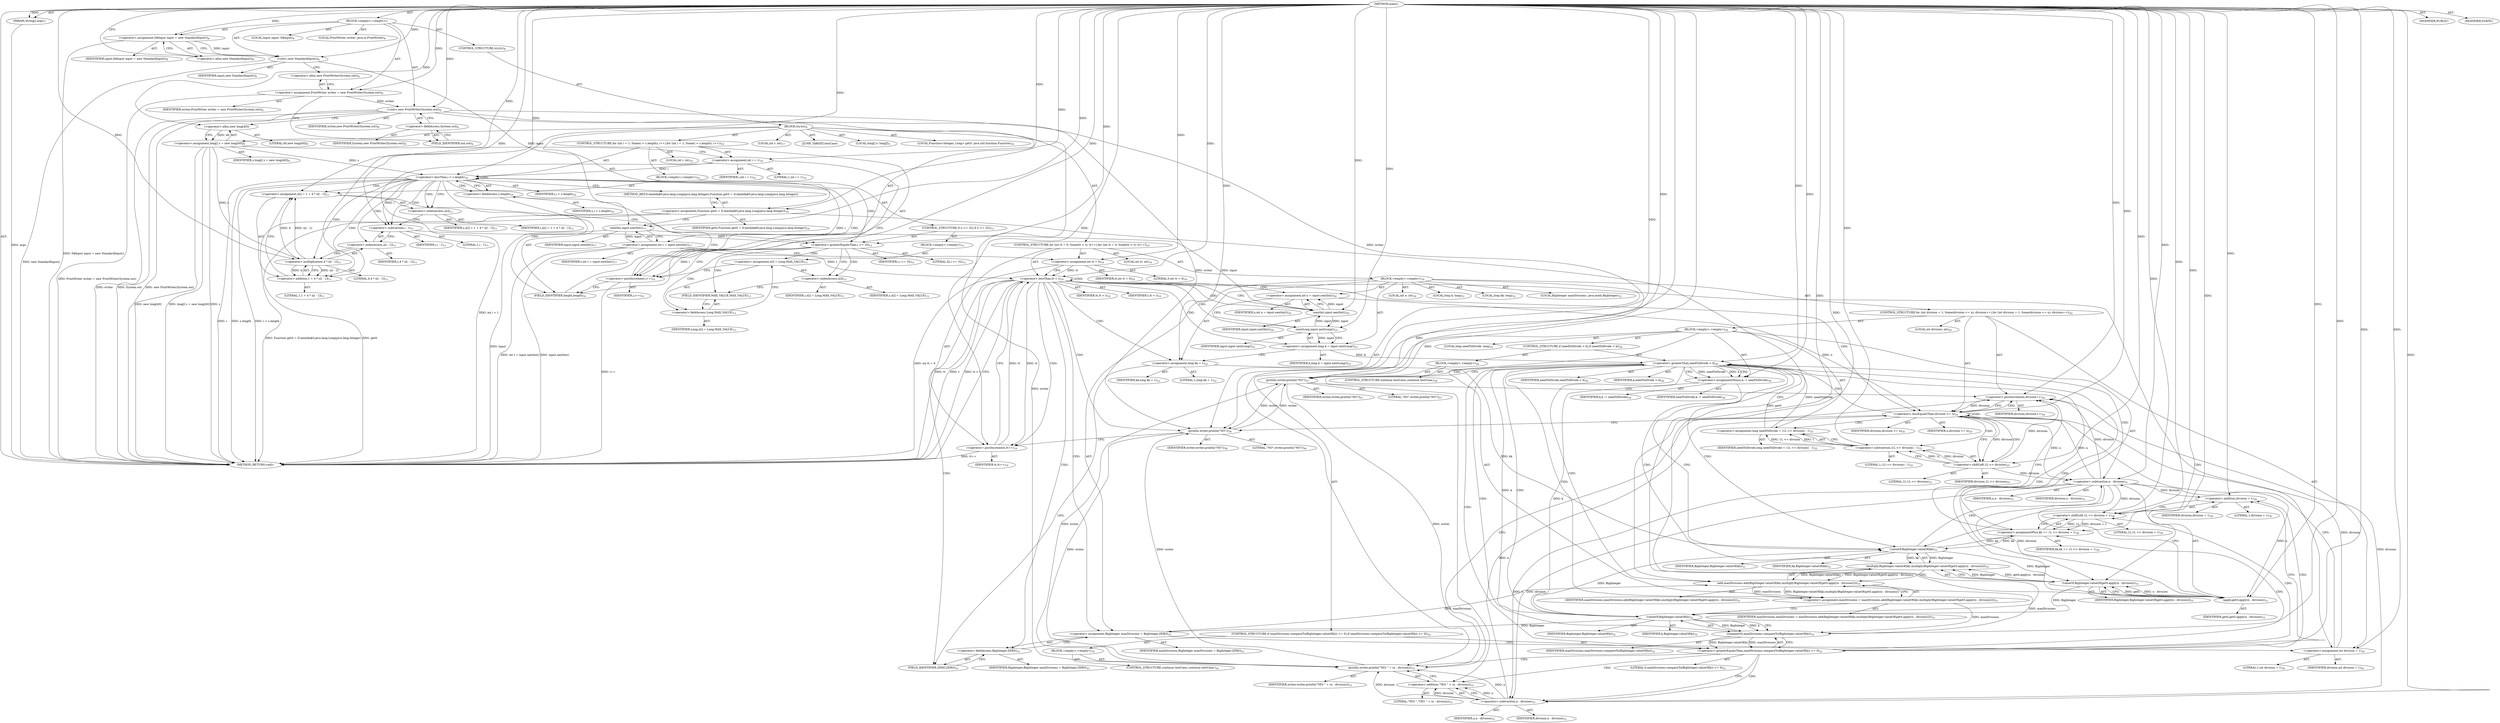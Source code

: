 digraph "main" {  
"63" [label = <(METHOD,main)<SUB>7</SUB>> ]
"17" [label = <(PARAM,String[] args)<SUB>7</SUB>> ]
"64" [label = <(BLOCK,&lt;empty&gt;,&lt;empty&gt;)<SUB>7</SUB>> ]
"4" [label = <(LOCAL,Input input: D$Input)<SUB>8</SUB>> ]
"65" [label = <(&lt;operator&gt;.assignment,D$Input input = new StandardInput())<SUB>8</SUB>> ]
"66" [label = <(IDENTIFIER,input,D$Input input = new StandardInput())<SUB>8</SUB>> ]
"67" [label = <(&lt;operator&gt;.alloc,new StandardInput())<SUB>8</SUB>> ]
"68" [label = <(&lt;init&gt;,new StandardInput())<SUB>8</SUB>> ]
"3" [label = <(IDENTIFIER,input,new StandardInput())<SUB>8</SUB>> ]
"6" [label = <(LOCAL,PrintWriter writer: java.io.PrintWriter)<SUB>8</SUB>> ]
"69" [label = <(&lt;operator&gt;.assignment,PrintWriter writer = new PrintWriter(System.out))<SUB>8</SUB>> ]
"70" [label = <(IDENTIFIER,writer,PrintWriter writer = new PrintWriter(System.out))<SUB>8</SUB>> ]
"71" [label = <(&lt;operator&gt;.alloc,new PrintWriter(System.out))<SUB>8</SUB>> ]
"72" [label = <(&lt;init&gt;,new PrintWriter(System.out))<SUB>8</SUB>> ]
"5" [label = <(IDENTIFIER,writer,new PrintWriter(System.out))<SUB>8</SUB>> ]
"73" [label = <(&lt;operator&gt;.fieldAccess,System.out)<SUB>8</SUB>> ]
"74" [label = <(IDENTIFIER,System,new PrintWriter(System.out))<SUB>8</SUB>> ]
"75" [label = <(FIELD_IDENTIFIER,out,out)<SUB>8</SUB>> ]
"76" [label = <(CONTROL_STRUCTURE,try,try)<SUB>8</SUB>> ]
"77" [label = <(BLOCK,try,try)<SUB>8</SUB>> ]
"8" [label = <(LOCAL,long[] s: long[])<SUB>9</SUB>> ]
"78" [label = <(&lt;operator&gt;.assignment,long[] s = new long[40])<SUB>9</SUB>> ]
"79" [label = <(IDENTIFIER,s,long[] s = new long[40])<SUB>9</SUB>> ]
"80" [label = <(&lt;operator&gt;.alloc,new long[40])> ]
"81" [label = <(LITERAL,40,new long[40])<SUB>9</SUB>> ]
"82" [label = <(CONTROL_STRUCTURE,for (int i = 1; Some(i &lt; s.length); i++),for (int i = 1; Some(i &lt; s.length); i++))<SUB>10</SUB>> ]
"11" [label = <(LOCAL,int i: int)<SUB>10</SUB>> ]
"83" [label = <(&lt;operator&gt;.assignment,int i = 1)<SUB>10</SUB>> ]
"84" [label = <(IDENTIFIER,i,int i = 1)<SUB>10</SUB>> ]
"85" [label = <(LITERAL,1,int i = 1)<SUB>10</SUB>> ]
"86" [label = <(&lt;operator&gt;.lessThan,i &lt; s.length)<SUB>10</SUB>> ]
"87" [label = <(IDENTIFIER,i,i &lt; s.length)<SUB>10</SUB>> ]
"88" [label = <(&lt;operator&gt;.fieldAccess,s.length)<SUB>10</SUB>> ]
"89" [label = <(IDENTIFIER,s,i &lt; s.length)<SUB>10</SUB>> ]
"90" [label = <(FIELD_IDENTIFIER,length,length)<SUB>10</SUB>> ]
"91" [label = <(&lt;operator&gt;.postIncrement,i++)<SUB>10</SUB>> ]
"92" [label = <(IDENTIFIER,i,i++)<SUB>10</SUB>> ]
"93" [label = <(BLOCK,&lt;empty&gt;,&lt;empty&gt;)<SUB>10</SUB>> ]
"94" [label = <(&lt;operator&gt;.assignment,s[i] = 1 + 4 * s[i - 1])<SUB>11</SUB>> ]
"95" [label = <(&lt;operator&gt;.indexAccess,s[i])<SUB>11</SUB>> ]
"96" [label = <(IDENTIFIER,s,s[i] = 1 + 4 * s[i - 1])<SUB>11</SUB>> ]
"97" [label = <(IDENTIFIER,i,s[i] = 1 + 4 * s[i - 1])<SUB>11</SUB>> ]
"98" [label = <(&lt;operator&gt;.addition,1 + 4 * s[i - 1])<SUB>11</SUB>> ]
"99" [label = <(LITERAL,1,1 + 4 * s[i - 1])<SUB>11</SUB>> ]
"100" [label = <(&lt;operator&gt;.multiplication,4 * s[i - 1])<SUB>11</SUB>> ]
"101" [label = <(LITERAL,4,4 * s[i - 1])<SUB>11</SUB>> ]
"102" [label = <(&lt;operator&gt;.indexAccess,s[i - 1])<SUB>11</SUB>> ]
"103" [label = <(IDENTIFIER,s,4 * s[i - 1])<SUB>11</SUB>> ]
"104" [label = <(&lt;operator&gt;.subtraction,i - 1)<SUB>11</SUB>> ]
"105" [label = <(IDENTIFIER,i,i - 1)<SUB>11</SUB>> ]
"106" [label = <(LITERAL,1,i - 1)<SUB>11</SUB>> ]
"107" [label = <(CONTROL_STRUCTURE,if (i &gt;= 32),if (i &gt;= 32))<SUB>12</SUB>> ]
"108" [label = <(&lt;operator&gt;.greaterEqualsThan,i &gt;= 32)<SUB>12</SUB>> ]
"109" [label = <(IDENTIFIER,i,i &gt;= 32)<SUB>12</SUB>> ]
"110" [label = <(LITERAL,32,i &gt;= 32)<SUB>12</SUB>> ]
"111" [label = <(BLOCK,&lt;empty&gt;,&lt;empty&gt;)<SUB>12</SUB>> ]
"112" [label = <(&lt;operator&gt;.assignment,s[i] = Long.MAX_VALUE)<SUB>13</SUB>> ]
"113" [label = <(&lt;operator&gt;.indexAccess,s[i])<SUB>13</SUB>> ]
"114" [label = <(IDENTIFIER,s,s[i] = Long.MAX_VALUE)<SUB>13</SUB>> ]
"115" [label = <(IDENTIFIER,i,s[i] = Long.MAX_VALUE)<SUB>13</SUB>> ]
"116" [label = <(&lt;operator&gt;.fieldAccess,Long.MAX_VALUE)<SUB>13</SUB>> ]
"117" [label = <(IDENTIFIER,Long,s[i] = Long.MAX_VALUE)<SUB>13</SUB>> ]
"118" [label = <(FIELD_IDENTIFIER,MAX_VALUE,MAX_VALUE)<SUB>13</SUB>> ]
"13" [label = <(LOCAL,Function&lt;Integer, Long&gt; getS: java.util.function.Function)<SUB>16</SUB>> ]
"119" [label = <(&lt;operator&gt;.assignment,Function getS = D.lambda$0:java.lang.Long(java.lang.Integer))<SUB>16</SUB>> ]
"120" [label = <(IDENTIFIER,getS,Function getS = D.lambda$0:java.lang.Long(java.lang.Integer))<SUB>16</SUB>> ]
"9" [label = <(METHOD_REF,D.lambda$0:java.lang.Long(java.lang.Integer),Function getS = D.lambda$0:java.lang.Long(java.lang.Integer))> ]
"121" [label = <(LOCAL,int t: int)<SUB>17</SUB>> ]
"122" [label = <(&lt;operator&gt;.assignment,int t = input.nextInt())<SUB>17</SUB>> ]
"123" [label = <(IDENTIFIER,t,int t = input.nextInt())<SUB>17</SUB>> ]
"124" [label = <(nextInt,input.nextInt())<SUB>17</SUB>> ]
"125" [label = <(IDENTIFIER,input,input.nextInt())<SUB>17</SUB>> ]
"126" [label = <(JUMP_TARGET,testCase)> ]
"127" [label = <(CONTROL_STRUCTURE,for (int tt = 0; Some(tt &lt; t); tt++),for (int tt = 0; Some(tt &lt; t); tt++))<SUB>19</SUB>> ]
"128" [label = <(LOCAL,int tt: int)<SUB>19</SUB>> ]
"129" [label = <(&lt;operator&gt;.assignment,int tt = 0)<SUB>19</SUB>> ]
"130" [label = <(IDENTIFIER,tt,int tt = 0)<SUB>19</SUB>> ]
"131" [label = <(LITERAL,0,int tt = 0)<SUB>19</SUB>> ]
"132" [label = <(&lt;operator&gt;.lessThan,tt &lt; t)<SUB>19</SUB>> ]
"133" [label = <(IDENTIFIER,tt,tt &lt; t)<SUB>19</SUB>> ]
"134" [label = <(IDENTIFIER,t,tt &lt; t)<SUB>19</SUB>> ]
"135" [label = <(&lt;operator&gt;.postIncrement,tt++)<SUB>19</SUB>> ]
"136" [label = <(IDENTIFIER,tt,tt++)<SUB>19</SUB>> ]
"137" [label = <(BLOCK,&lt;empty&gt;,&lt;empty&gt;)<SUB>19</SUB>> ]
"138" [label = <(LOCAL,int n: int)<SUB>20</SUB>> ]
"139" [label = <(&lt;operator&gt;.assignment,int n = input.nextInt())<SUB>20</SUB>> ]
"140" [label = <(IDENTIFIER,n,int n = input.nextInt())<SUB>20</SUB>> ]
"141" [label = <(nextInt,input.nextInt())<SUB>20</SUB>> ]
"142" [label = <(IDENTIFIER,input,input.nextInt())<SUB>20</SUB>> ]
"143" [label = <(LOCAL,long k: long)<SUB>21</SUB>> ]
"144" [label = <(&lt;operator&gt;.assignment,long k = input.nextLong())<SUB>21</SUB>> ]
"145" [label = <(IDENTIFIER,k,long k = input.nextLong())<SUB>21</SUB>> ]
"146" [label = <(nextLong,input.nextLong())<SUB>21</SUB>> ]
"147" [label = <(IDENTIFIER,input,input.nextLong())<SUB>21</SUB>> ]
"148" [label = <(LOCAL,long kk: long)<SUB>22</SUB>> ]
"149" [label = <(&lt;operator&gt;.assignment,long kk = 1)<SUB>22</SUB>> ]
"150" [label = <(IDENTIFIER,kk,long kk = 1)<SUB>22</SUB>> ]
"151" [label = <(LITERAL,1,long kk = 1)<SUB>22</SUB>> ]
"152" [label = <(LOCAL,BigInteger maxDivisions: java.math.BigInteger)<SUB>23</SUB>> ]
"153" [label = <(&lt;operator&gt;.assignment,BigInteger maxDivisions = BigInteger.ZERO)<SUB>23</SUB>> ]
"154" [label = <(IDENTIFIER,maxDivisions,BigInteger maxDivisions = BigInteger.ZERO)<SUB>23</SUB>> ]
"155" [label = <(&lt;operator&gt;.fieldAccess,BigInteger.ZERO)<SUB>23</SUB>> ]
"156" [label = <(IDENTIFIER,BigInteger,BigInteger maxDivisions = BigInteger.ZERO)<SUB>23</SUB>> ]
"157" [label = <(FIELD_IDENTIFIER,ZERO,ZERO)<SUB>23</SUB>> ]
"158" [label = <(CONTROL_STRUCTURE,for (int division = 1; Some(division &lt;= n); division++),for (int division = 1; Some(division &lt;= n); division++))<SUB>24</SUB>> ]
"159" [label = <(LOCAL,int division: int)<SUB>24</SUB>> ]
"160" [label = <(&lt;operator&gt;.assignment,int division = 1)<SUB>24</SUB>> ]
"161" [label = <(IDENTIFIER,division,int division = 1)<SUB>24</SUB>> ]
"162" [label = <(LITERAL,1,int division = 1)<SUB>24</SUB>> ]
"163" [label = <(&lt;operator&gt;.lessEqualsThan,division &lt;= n)<SUB>24</SUB>> ]
"164" [label = <(IDENTIFIER,division,division &lt;= n)<SUB>24</SUB>> ]
"165" [label = <(IDENTIFIER,n,division &lt;= n)<SUB>24</SUB>> ]
"166" [label = <(&lt;operator&gt;.postIncrement,division++)<SUB>24</SUB>> ]
"167" [label = <(IDENTIFIER,division,division++)<SUB>24</SUB>> ]
"168" [label = <(BLOCK,&lt;empty&gt;,&lt;empty&gt;)<SUB>24</SUB>> ]
"169" [label = <(LOCAL,long needToDivide: long)<SUB>25</SUB>> ]
"170" [label = <(&lt;operator&gt;.assignment,long needToDivide = (1L &lt;&lt; division) - 1)<SUB>25</SUB>> ]
"171" [label = <(IDENTIFIER,needToDivide,long needToDivide = (1L &lt;&lt; division) - 1)<SUB>25</SUB>> ]
"172" [label = <(&lt;operator&gt;.subtraction,(1L &lt;&lt; division) - 1)<SUB>25</SUB>> ]
"173" [label = <(&lt;operator&gt;.shiftLeft,1L &lt;&lt; division)<SUB>25</SUB>> ]
"174" [label = <(LITERAL,1L,1L &lt;&lt; division)<SUB>25</SUB>> ]
"175" [label = <(IDENTIFIER,division,1L &lt;&lt; division)<SUB>25</SUB>> ]
"176" [label = <(LITERAL,1,(1L &lt;&lt; division) - 1)<SUB>25</SUB>> ]
"177" [label = <(CONTROL_STRUCTURE,if (needToDivide &gt; k),if (needToDivide &gt; k))<SUB>26</SUB>> ]
"178" [label = <(&lt;operator&gt;.greaterThan,needToDivide &gt; k)<SUB>26</SUB>> ]
"179" [label = <(IDENTIFIER,needToDivide,needToDivide &gt; k)<SUB>26</SUB>> ]
"180" [label = <(IDENTIFIER,k,needToDivide &gt; k)<SUB>26</SUB>> ]
"181" [label = <(BLOCK,&lt;empty&gt;,&lt;empty&gt;)<SUB>26</SUB>> ]
"182" [label = <(println,writer.println(&quot;NO&quot;))<SUB>27</SUB>> ]
"183" [label = <(IDENTIFIER,writer,writer.println(&quot;NO&quot;))<SUB>27</SUB>> ]
"184" [label = <(LITERAL,&quot;NO&quot;,writer.println(&quot;NO&quot;))<SUB>27</SUB>> ]
"185" [label = <(CONTROL_STRUCTURE,continue testCase;,continue testCase;)<SUB>28</SUB>> ]
"186" [label = <(&lt;operator&gt;.assignmentMinus,k -= needToDivide)<SUB>30</SUB>> ]
"187" [label = <(IDENTIFIER,k,k -= needToDivide)<SUB>30</SUB>> ]
"188" [label = <(IDENTIFIER,needToDivide,k -= needToDivide)<SUB>30</SUB>> ]
"189" [label = <(&lt;operator&gt;.assignment,maxDivisions = maxDivisions.add(BigInteger.valueOf(kk).multiply(BigInteger.valueOf(getS.apply(n - division)))))<SUB>31</SUB>> ]
"190" [label = <(IDENTIFIER,maxDivisions,maxDivisions = maxDivisions.add(BigInteger.valueOf(kk).multiply(BigInteger.valueOf(getS.apply(n - division)))))<SUB>31</SUB>> ]
"191" [label = <(add,maxDivisions.add(BigInteger.valueOf(kk).multiply(BigInteger.valueOf(getS.apply(n - division)))))<SUB>31</SUB>> ]
"192" [label = <(IDENTIFIER,maxDivisions,maxDivisions.add(BigInteger.valueOf(kk).multiply(BigInteger.valueOf(getS.apply(n - division)))))<SUB>31</SUB>> ]
"193" [label = <(multiply,BigInteger.valueOf(kk).multiply(BigInteger.valueOf(getS.apply(n - division))))<SUB>31</SUB>> ]
"194" [label = <(valueOf,BigInteger.valueOf(kk))<SUB>31</SUB>> ]
"195" [label = <(IDENTIFIER,BigInteger,BigInteger.valueOf(kk))<SUB>31</SUB>> ]
"196" [label = <(IDENTIFIER,kk,BigInteger.valueOf(kk))<SUB>31</SUB>> ]
"197" [label = <(valueOf,BigInteger.valueOf(getS.apply(n - division)))<SUB>31</SUB>> ]
"198" [label = <(IDENTIFIER,BigInteger,BigInteger.valueOf(getS.apply(n - division)))<SUB>31</SUB>> ]
"199" [label = <(apply,getS.apply(n - division))<SUB>31</SUB>> ]
"200" [label = <(IDENTIFIER,getS,getS.apply(n - division))<SUB>31</SUB>> ]
"201" [label = <(&lt;operator&gt;.subtraction,n - division)<SUB>31</SUB>> ]
"202" [label = <(IDENTIFIER,n,n - division)<SUB>31</SUB>> ]
"203" [label = <(IDENTIFIER,division,n - division)<SUB>31</SUB>> ]
"204" [label = <(CONTROL_STRUCTURE,if (maxDivisions.compareTo(BigInteger.valueOf(k)) &gt;= 0),if (maxDivisions.compareTo(BigInteger.valueOf(k)) &gt;= 0))<SUB>32</SUB>> ]
"205" [label = <(&lt;operator&gt;.greaterEqualsThan,maxDivisions.compareTo(BigInteger.valueOf(k)) &gt;= 0)<SUB>32</SUB>> ]
"206" [label = <(compareTo,maxDivisions.compareTo(BigInteger.valueOf(k)))<SUB>32</SUB>> ]
"207" [label = <(IDENTIFIER,maxDivisions,maxDivisions.compareTo(BigInteger.valueOf(k)))<SUB>32</SUB>> ]
"208" [label = <(valueOf,BigInteger.valueOf(k))<SUB>32</SUB>> ]
"209" [label = <(IDENTIFIER,BigInteger,BigInteger.valueOf(k))<SUB>32</SUB>> ]
"210" [label = <(IDENTIFIER,k,BigInteger.valueOf(k))<SUB>32</SUB>> ]
"211" [label = <(LITERAL,0,maxDivisions.compareTo(BigInteger.valueOf(k)) &gt;= 0)<SUB>32</SUB>> ]
"212" [label = <(BLOCK,&lt;empty&gt;,&lt;empty&gt;)<SUB>32</SUB>> ]
"213" [label = <(println,writer.println(&quot;YES &quot; + (n - division)))<SUB>33</SUB>> ]
"214" [label = <(IDENTIFIER,writer,writer.println(&quot;YES &quot; + (n - division)))<SUB>33</SUB>> ]
"215" [label = <(&lt;operator&gt;.addition,&quot;YES &quot; + (n - division))<SUB>33</SUB>> ]
"216" [label = <(LITERAL,&quot;YES &quot;,&quot;YES &quot; + (n - division))<SUB>33</SUB>> ]
"217" [label = <(&lt;operator&gt;.subtraction,n - division)<SUB>33</SUB>> ]
"218" [label = <(IDENTIFIER,n,n - division)<SUB>33</SUB>> ]
"219" [label = <(IDENTIFIER,division,n - division)<SUB>33</SUB>> ]
"220" [label = <(CONTROL_STRUCTURE,continue testCase;,continue testCase;)<SUB>34</SUB>> ]
"221" [label = <(&lt;operator&gt;.assignmentPlus,kk += 1L &lt;&lt; division + 1)<SUB>36</SUB>> ]
"222" [label = <(IDENTIFIER,kk,kk += 1L &lt;&lt; division + 1)<SUB>36</SUB>> ]
"223" [label = <(&lt;operator&gt;.shiftLeft,1L &lt;&lt; division + 1)<SUB>36</SUB>> ]
"224" [label = <(LITERAL,1L,1L &lt;&lt; division + 1)<SUB>36</SUB>> ]
"225" [label = <(&lt;operator&gt;.addition,division + 1)<SUB>36</SUB>> ]
"226" [label = <(IDENTIFIER,division,division + 1)<SUB>36</SUB>> ]
"227" [label = <(LITERAL,1,division + 1)<SUB>36</SUB>> ]
"228" [label = <(println,writer.println(&quot;NO&quot;))<SUB>38</SUB>> ]
"229" [label = <(IDENTIFIER,writer,writer.println(&quot;NO&quot;))<SUB>38</SUB>> ]
"230" [label = <(LITERAL,&quot;NO&quot;,writer.println(&quot;NO&quot;))<SUB>38</SUB>> ]
"231" [label = <(MODIFIER,PUBLIC)> ]
"232" [label = <(MODIFIER,STATIC)> ]
"233" [label = <(METHOD_RETURN,void)<SUB>7</SUB>> ]
  "63" -> "17"  [ label = "AST: "] 
  "63" -> "64"  [ label = "AST: "] 
  "63" -> "231"  [ label = "AST: "] 
  "63" -> "232"  [ label = "AST: "] 
  "63" -> "233"  [ label = "AST: "] 
  "64" -> "4"  [ label = "AST: "] 
  "64" -> "65"  [ label = "AST: "] 
  "64" -> "68"  [ label = "AST: "] 
  "64" -> "6"  [ label = "AST: "] 
  "64" -> "69"  [ label = "AST: "] 
  "64" -> "72"  [ label = "AST: "] 
  "64" -> "76"  [ label = "AST: "] 
  "65" -> "66"  [ label = "AST: "] 
  "65" -> "67"  [ label = "AST: "] 
  "68" -> "3"  [ label = "AST: "] 
  "69" -> "70"  [ label = "AST: "] 
  "69" -> "71"  [ label = "AST: "] 
  "72" -> "5"  [ label = "AST: "] 
  "72" -> "73"  [ label = "AST: "] 
  "73" -> "74"  [ label = "AST: "] 
  "73" -> "75"  [ label = "AST: "] 
  "76" -> "77"  [ label = "AST: "] 
  "77" -> "8"  [ label = "AST: "] 
  "77" -> "78"  [ label = "AST: "] 
  "77" -> "82"  [ label = "AST: "] 
  "77" -> "13"  [ label = "AST: "] 
  "77" -> "119"  [ label = "AST: "] 
  "77" -> "121"  [ label = "AST: "] 
  "77" -> "122"  [ label = "AST: "] 
  "77" -> "126"  [ label = "AST: "] 
  "77" -> "127"  [ label = "AST: "] 
  "78" -> "79"  [ label = "AST: "] 
  "78" -> "80"  [ label = "AST: "] 
  "80" -> "81"  [ label = "AST: "] 
  "82" -> "11"  [ label = "AST: "] 
  "82" -> "83"  [ label = "AST: "] 
  "82" -> "86"  [ label = "AST: "] 
  "82" -> "91"  [ label = "AST: "] 
  "82" -> "93"  [ label = "AST: "] 
  "83" -> "84"  [ label = "AST: "] 
  "83" -> "85"  [ label = "AST: "] 
  "86" -> "87"  [ label = "AST: "] 
  "86" -> "88"  [ label = "AST: "] 
  "88" -> "89"  [ label = "AST: "] 
  "88" -> "90"  [ label = "AST: "] 
  "91" -> "92"  [ label = "AST: "] 
  "93" -> "94"  [ label = "AST: "] 
  "93" -> "107"  [ label = "AST: "] 
  "94" -> "95"  [ label = "AST: "] 
  "94" -> "98"  [ label = "AST: "] 
  "95" -> "96"  [ label = "AST: "] 
  "95" -> "97"  [ label = "AST: "] 
  "98" -> "99"  [ label = "AST: "] 
  "98" -> "100"  [ label = "AST: "] 
  "100" -> "101"  [ label = "AST: "] 
  "100" -> "102"  [ label = "AST: "] 
  "102" -> "103"  [ label = "AST: "] 
  "102" -> "104"  [ label = "AST: "] 
  "104" -> "105"  [ label = "AST: "] 
  "104" -> "106"  [ label = "AST: "] 
  "107" -> "108"  [ label = "AST: "] 
  "107" -> "111"  [ label = "AST: "] 
  "108" -> "109"  [ label = "AST: "] 
  "108" -> "110"  [ label = "AST: "] 
  "111" -> "112"  [ label = "AST: "] 
  "112" -> "113"  [ label = "AST: "] 
  "112" -> "116"  [ label = "AST: "] 
  "113" -> "114"  [ label = "AST: "] 
  "113" -> "115"  [ label = "AST: "] 
  "116" -> "117"  [ label = "AST: "] 
  "116" -> "118"  [ label = "AST: "] 
  "119" -> "120"  [ label = "AST: "] 
  "119" -> "9"  [ label = "AST: "] 
  "122" -> "123"  [ label = "AST: "] 
  "122" -> "124"  [ label = "AST: "] 
  "124" -> "125"  [ label = "AST: "] 
  "127" -> "128"  [ label = "AST: "] 
  "127" -> "129"  [ label = "AST: "] 
  "127" -> "132"  [ label = "AST: "] 
  "127" -> "135"  [ label = "AST: "] 
  "127" -> "137"  [ label = "AST: "] 
  "129" -> "130"  [ label = "AST: "] 
  "129" -> "131"  [ label = "AST: "] 
  "132" -> "133"  [ label = "AST: "] 
  "132" -> "134"  [ label = "AST: "] 
  "135" -> "136"  [ label = "AST: "] 
  "137" -> "138"  [ label = "AST: "] 
  "137" -> "139"  [ label = "AST: "] 
  "137" -> "143"  [ label = "AST: "] 
  "137" -> "144"  [ label = "AST: "] 
  "137" -> "148"  [ label = "AST: "] 
  "137" -> "149"  [ label = "AST: "] 
  "137" -> "152"  [ label = "AST: "] 
  "137" -> "153"  [ label = "AST: "] 
  "137" -> "158"  [ label = "AST: "] 
  "137" -> "228"  [ label = "AST: "] 
  "139" -> "140"  [ label = "AST: "] 
  "139" -> "141"  [ label = "AST: "] 
  "141" -> "142"  [ label = "AST: "] 
  "144" -> "145"  [ label = "AST: "] 
  "144" -> "146"  [ label = "AST: "] 
  "146" -> "147"  [ label = "AST: "] 
  "149" -> "150"  [ label = "AST: "] 
  "149" -> "151"  [ label = "AST: "] 
  "153" -> "154"  [ label = "AST: "] 
  "153" -> "155"  [ label = "AST: "] 
  "155" -> "156"  [ label = "AST: "] 
  "155" -> "157"  [ label = "AST: "] 
  "158" -> "159"  [ label = "AST: "] 
  "158" -> "160"  [ label = "AST: "] 
  "158" -> "163"  [ label = "AST: "] 
  "158" -> "166"  [ label = "AST: "] 
  "158" -> "168"  [ label = "AST: "] 
  "160" -> "161"  [ label = "AST: "] 
  "160" -> "162"  [ label = "AST: "] 
  "163" -> "164"  [ label = "AST: "] 
  "163" -> "165"  [ label = "AST: "] 
  "166" -> "167"  [ label = "AST: "] 
  "168" -> "169"  [ label = "AST: "] 
  "168" -> "170"  [ label = "AST: "] 
  "168" -> "177"  [ label = "AST: "] 
  "168" -> "186"  [ label = "AST: "] 
  "168" -> "189"  [ label = "AST: "] 
  "168" -> "204"  [ label = "AST: "] 
  "168" -> "221"  [ label = "AST: "] 
  "170" -> "171"  [ label = "AST: "] 
  "170" -> "172"  [ label = "AST: "] 
  "172" -> "173"  [ label = "AST: "] 
  "172" -> "176"  [ label = "AST: "] 
  "173" -> "174"  [ label = "AST: "] 
  "173" -> "175"  [ label = "AST: "] 
  "177" -> "178"  [ label = "AST: "] 
  "177" -> "181"  [ label = "AST: "] 
  "178" -> "179"  [ label = "AST: "] 
  "178" -> "180"  [ label = "AST: "] 
  "181" -> "182"  [ label = "AST: "] 
  "181" -> "185"  [ label = "AST: "] 
  "182" -> "183"  [ label = "AST: "] 
  "182" -> "184"  [ label = "AST: "] 
  "186" -> "187"  [ label = "AST: "] 
  "186" -> "188"  [ label = "AST: "] 
  "189" -> "190"  [ label = "AST: "] 
  "189" -> "191"  [ label = "AST: "] 
  "191" -> "192"  [ label = "AST: "] 
  "191" -> "193"  [ label = "AST: "] 
  "193" -> "194"  [ label = "AST: "] 
  "193" -> "197"  [ label = "AST: "] 
  "194" -> "195"  [ label = "AST: "] 
  "194" -> "196"  [ label = "AST: "] 
  "197" -> "198"  [ label = "AST: "] 
  "197" -> "199"  [ label = "AST: "] 
  "199" -> "200"  [ label = "AST: "] 
  "199" -> "201"  [ label = "AST: "] 
  "201" -> "202"  [ label = "AST: "] 
  "201" -> "203"  [ label = "AST: "] 
  "204" -> "205"  [ label = "AST: "] 
  "204" -> "212"  [ label = "AST: "] 
  "205" -> "206"  [ label = "AST: "] 
  "205" -> "211"  [ label = "AST: "] 
  "206" -> "207"  [ label = "AST: "] 
  "206" -> "208"  [ label = "AST: "] 
  "208" -> "209"  [ label = "AST: "] 
  "208" -> "210"  [ label = "AST: "] 
  "212" -> "213"  [ label = "AST: "] 
  "212" -> "220"  [ label = "AST: "] 
  "213" -> "214"  [ label = "AST: "] 
  "213" -> "215"  [ label = "AST: "] 
  "215" -> "216"  [ label = "AST: "] 
  "215" -> "217"  [ label = "AST: "] 
  "217" -> "218"  [ label = "AST: "] 
  "217" -> "219"  [ label = "AST: "] 
  "221" -> "222"  [ label = "AST: "] 
  "221" -> "223"  [ label = "AST: "] 
  "223" -> "224"  [ label = "AST: "] 
  "223" -> "225"  [ label = "AST: "] 
  "225" -> "226"  [ label = "AST: "] 
  "225" -> "227"  [ label = "AST: "] 
  "228" -> "229"  [ label = "AST: "] 
  "228" -> "230"  [ label = "AST: "] 
  "65" -> "68"  [ label = "CFG: "] 
  "68" -> "71"  [ label = "CFG: "] 
  "69" -> "75"  [ label = "CFG: "] 
  "72" -> "80"  [ label = "CFG: "] 
  "67" -> "65"  [ label = "CFG: "] 
  "71" -> "69"  [ label = "CFG: "] 
  "73" -> "72"  [ label = "CFG: "] 
  "75" -> "73"  [ label = "CFG: "] 
  "78" -> "83"  [ label = "CFG: "] 
  "119" -> "124"  [ label = "CFG: "] 
  "122" -> "129"  [ label = "CFG: "] 
  "80" -> "78"  [ label = "CFG: "] 
  "83" -> "90"  [ label = "CFG: "] 
  "86" -> "95"  [ label = "CFG: "] 
  "86" -> "9"  [ label = "CFG: "] 
  "91" -> "90"  [ label = "CFG: "] 
  "9" -> "119"  [ label = "CFG: "] 
  "124" -> "122"  [ label = "CFG: "] 
  "129" -> "132"  [ label = "CFG: "] 
  "132" -> "233"  [ label = "CFG: "] 
  "132" -> "141"  [ label = "CFG: "] 
  "135" -> "132"  [ label = "CFG: "] 
  "88" -> "86"  [ label = "CFG: "] 
  "94" -> "108"  [ label = "CFG: "] 
  "139" -> "146"  [ label = "CFG: "] 
  "144" -> "149"  [ label = "CFG: "] 
  "149" -> "157"  [ label = "CFG: "] 
  "153" -> "160"  [ label = "CFG: "] 
  "228" -> "135"  [ label = "CFG: "] 
  "90" -> "88"  [ label = "CFG: "] 
  "95" -> "104"  [ label = "CFG: "] 
  "98" -> "94"  [ label = "CFG: "] 
  "108" -> "113"  [ label = "CFG: "] 
  "108" -> "91"  [ label = "CFG: "] 
  "141" -> "139"  [ label = "CFG: "] 
  "146" -> "144"  [ label = "CFG: "] 
  "155" -> "153"  [ label = "CFG: "] 
  "160" -> "163"  [ label = "CFG: "] 
  "163" -> "173"  [ label = "CFG: "] 
  "163" -> "228"  [ label = "CFG: "] 
  "166" -> "163"  [ label = "CFG: "] 
  "100" -> "98"  [ label = "CFG: "] 
  "112" -> "91"  [ label = "CFG: "] 
  "157" -> "155"  [ label = "CFG: "] 
  "170" -> "178"  [ label = "CFG: "] 
  "186" -> "194"  [ label = "CFG: "] 
  "189" -> "208"  [ label = "CFG: "] 
  "221" -> "166"  [ label = "CFG: "] 
  "102" -> "100"  [ label = "CFG: "] 
  "113" -> "118"  [ label = "CFG: "] 
  "116" -> "112"  [ label = "CFG: "] 
  "172" -> "170"  [ label = "CFG: "] 
  "178" -> "182"  [ label = "CFG: "] 
  "178" -> "186"  [ label = "CFG: "] 
  "191" -> "189"  [ label = "CFG: "] 
  "205" -> "217"  [ label = "CFG: "] 
  "205" -> "225"  [ label = "CFG: "] 
  "223" -> "221"  [ label = "CFG: "] 
  "104" -> "102"  [ label = "CFG: "] 
  "118" -> "116"  [ label = "CFG: "] 
  "173" -> "172"  [ label = "CFG: "] 
  "182" -> "166"  [ label = "CFG: "] 
  "193" -> "191"  [ label = "CFG: "] 
  "206" -> "205"  [ label = "CFG: "] 
  "213" -> "166"  [ label = "CFG: "] 
  "225" -> "223"  [ label = "CFG: "] 
  "194" -> "201"  [ label = "CFG: "] 
  "197" -> "193"  [ label = "CFG: "] 
  "208" -> "206"  [ label = "CFG: "] 
  "215" -> "213"  [ label = "CFG: "] 
  "199" -> "197"  [ label = "CFG: "] 
  "217" -> "215"  [ label = "CFG: "] 
  "201" -> "199"  [ label = "CFG: "] 
  "63" -> "67"  [ label = "CFG: "] 
  "17" -> "233"  [ label = "DDG: args"] 
  "65" -> "233"  [ label = "DDG: D$Input input = new StandardInput()"] 
  "68" -> "233"  [ label = "DDG: new StandardInput()"] 
  "69" -> "233"  [ label = "DDG: PrintWriter writer = new PrintWriter(System.out)"] 
  "72" -> "233"  [ label = "DDG: writer"] 
  "72" -> "233"  [ label = "DDG: System.out"] 
  "72" -> "233"  [ label = "DDG: new PrintWriter(System.out)"] 
  "78" -> "233"  [ label = "DDG: s"] 
  "78" -> "233"  [ label = "DDG: new long[40]"] 
  "78" -> "233"  [ label = "DDG: long[] s = new long[40]"] 
  "83" -> "233"  [ label = "DDG: int i = 1"] 
  "86" -> "233"  [ label = "DDG: i"] 
  "86" -> "233"  [ label = "DDG: s.length"] 
  "86" -> "233"  [ label = "DDG: i &lt; s.length"] 
  "119" -> "233"  [ label = "DDG: getS"] 
  "119" -> "233"  [ label = "DDG: Function getS = D.lambda$0:java.lang.Long(java.lang.Integer)"] 
  "124" -> "233"  [ label = "DDG: input"] 
  "122" -> "233"  [ label = "DDG: input.nextInt()"] 
  "122" -> "233"  [ label = "DDG: int t = input.nextInt()"] 
  "129" -> "233"  [ label = "DDG: int tt = 0"] 
  "132" -> "233"  [ label = "DDG: tt"] 
  "132" -> "233"  [ label = "DDG: t"] 
  "132" -> "233"  [ label = "DDG: tt &lt; t"] 
  "135" -> "233"  [ label = "DDG: tt++"] 
  "91" -> "233"  [ label = "DDG: i++"] 
  "63" -> "17"  [ label = "DDG: "] 
  "63" -> "65"  [ label = "DDG: "] 
  "63" -> "69"  [ label = "DDG: "] 
  "65" -> "68"  [ label = "DDG: input"] 
  "63" -> "68"  [ label = "DDG: "] 
  "69" -> "72"  [ label = "DDG: writer"] 
  "63" -> "72"  [ label = "DDG: "] 
  "80" -> "78"  [ label = "DDG: 40"] 
  "63" -> "119"  [ label = "DDG: "] 
  "124" -> "122"  [ label = "DDG: input"] 
  "63" -> "83"  [ label = "DDG: "] 
  "63" -> "129"  [ label = "DDG: "] 
  "63" -> "80"  [ label = "DDG: "] 
  "83" -> "86"  [ label = "DDG: i"] 
  "91" -> "86"  [ label = "DDG: i"] 
  "63" -> "86"  [ label = "DDG: "] 
  "78" -> "86"  [ label = "DDG: s"] 
  "108" -> "91"  [ label = "DDG: i"] 
  "63" -> "91"  [ label = "DDG: "] 
  "63" -> "94"  [ label = "DDG: "] 
  "100" -> "94"  [ label = "DDG: 4"] 
  "100" -> "94"  [ label = "DDG: s[i - 1]"] 
  "68" -> "124"  [ label = "DDG: input"] 
  "63" -> "124"  [ label = "DDG: "] 
  "129" -> "132"  [ label = "DDG: tt"] 
  "135" -> "132"  [ label = "DDG: tt"] 
  "63" -> "132"  [ label = "DDG: "] 
  "122" -> "132"  [ label = "DDG: t"] 
  "132" -> "135"  [ label = "DDG: tt"] 
  "63" -> "135"  [ label = "DDG: "] 
  "141" -> "139"  [ label = "DDG: input"] 
  "146" -> "144"  [ label = "DDG: input"] 
  "63" -> "149"  [ label = "DDG: "] 
  "208" -> "153"  [ label = "DDG: BigInteger"] 
  "63" -> "160"  [ label = "DDG: "] 
  "72" -> "228"  [ label = "DDG: writer"] 
  "213" -> "228"  [ label = "DDG: writer"] 
  "182" -> "228"  [ label = "DDG: writer"] 
  "63" -> "228"  [ label = "DDG: "] 
  "63" -> "98"  [ label = "DDG: "] 
  "100" -> "98"  [ label = "DDG: 4"] 
  "100" -> "98"  [ label = "DDG: s[i - 1]"] 
  "104" -> "108"  [ label = "DDG: i"] 
  "63" -> "108"  [ label = "DDG: "] 
  "124" -> "141"  [ label = "DDG: input"] 
  "146" -> "141"  [ label = "DDG: input"] 
  "63" -> "141"  [ label = "DDG: "] 
  "141" -> "146"  [ label = "DDG: input"] 
  "63" -> "146"  [ label = "DDG: "] 
  "160" -> "163"  [ label = "DDG: division"] 
  "166" -> "163"  [ label = "DDG: division"] 
  "63" -> "163"  [ label = "DDG: "] 
  "139" -> "163"  [ label = "DDG: n"] 
  "201" -> "163"  [ label = "DDG: n"] 
  "217" -> "163"  [ label = "DDG: n"] 
  "173" -> "166"  [ label = "DDG: division"] 
  "217" -> "166"  [ label = "DDG: division"] 
  "63" -> "166"  [ label = "DDG: "] 
  "201" -> "166"  [ label = "DDG: division"] 
  "172" -> "170"  [ label = "DDG: 1L &lt;&lt; division"] 
  "172" -> "170"  [ label = "DDG: 1"] 
  "178" -> "186"  [ label = "DDG: needToDivide"] 
  "63" -> "186"  [ label = "DDG: "] 
  "191" -> "189"  [ label = "DDG: maxDivisions"] 
  "191" -> "189"  [ label = "DDG: BigInteger.valueOf(kk).multiply(BigInteger.valueOf(getS.apply(n - division)))"] 
  "223" -> "221"  [ label = "DDG: 1L"] 
  "223" -> "221"  [ label = "DDG: division + 1"] 
  "63" -> "100"  [ label = "DDG: "] 
  "78" -> "100"  [ label = "DDG: s"] 
  "178" -> "186"  [ label = "DDG: k"] 
  "194" -> "221"  [ label = "DDG: kk"] 
  "63" -> "221"  [ label = "DDG: "] 
  "173" -> "172"  [ label = "DDG: 1L"] 
  "173" -> "172"  [ label = "DDG: division"] 
  "63" -> "172"  [ label = "DDG: "] 
  "170" -> "178"  [ label = "DDG: needToDivide"] 
  "63" -> "178"  [ label = "DDG: "] 
  "144" -> "178"  [ label = "DDG: k"] 
  "208" -> "178"  [ label = "DDG: k"] 
  "153" -> "191"  [ label = "DDG: maxDivisions"] 
  "206" -> "191"  [ label = "DDG: maxDivisions"] 
  "63" -> "191"  [ label = "DDG: "] 
  "193" -> "191"  [ label = "DDG: BigInteger.valueOf(kk)"] 
  "193" -> "191"  [ label = "DDG: BigInteger.valueOf(getS.apply(n - division))"] 
  "206" -> "205"  [ label = "DDG: maxDivisions"] 
  "206" -> "205"  [ label = "DDG: BigInteger.valueOf(k)"] 
  "63" -> "205"  [ label = "DDG: "] 
  "63" -> "223"  [ label = "DDG: "] 
  "201" -> "223"  [ label = "DDG: division"] 
  "86" -> "104"  [ label = "DDG: i"] 
  "63" -> "104"  [ label = "DDG: "] 
  "63" -> "173"  [ label = "DDG: "] 
  "163" -> "173"  [ label = "DDG: division"] 
  "72" -> "182"  [ label = "DDG: writer"] 
  "228" -> "182"  [ label = "DDG: writer"] 
  "213" -> "182"  [ label = "DDG: writer"] 
  "63" -> "182"  [ label = "DDG: "] 
  "194" -> "193"  [ label = "DDG: BigInteger"] 
  "194" -> "193"  [ label = "DDG: kk"] 
  "197" -> "193"  [ label = "DDG: BigInteger"] 
  "197" -> "193"  [ label = "DDG: getS.apply(n - division)"] 
  "189" -> "206"  [ label = "DDG: maxDivisions"] 
  "63" -> "206"  [ label = "DDG: "] 
  "208" -> "206"  [ label = "DDG: BigInteger"] 
  "208" -> "206"  [ label = "DDG: k"] 
  "72" -> "213"  [ label = "DDG: writer"] 
  "228" -> "213"  [ label = "DDG: writer"] 
  "182" -> "213"  [ label = "DDG: writer"] 
  "63" -> "213"  [ label = "DDG: "] 
  "217" -> "213"  [ label = "DDG: n"] 
  "217" -> "213"  [ label = "DDG: division"] 
  "201" -> "225"  [ label = "DDG: division"] 
  "63" -> "225"  [ label = "DDG: "] 
  "208" -> "194"  [ label = "DDG: BigInteger"] 
  "63" -> "194"  [ label = "DDG: "] 
  "149" -> "194"  [ label = "DDG: kk"] 
  "221" -> "194"  [ label = "DDG: kk"] 
  "194" -> "197"  [ label = "DDG: BigInteger"] 
  "63" -> "197"  [ label = "DDG: "] 
  "199" -> "197"  [ label = "DDG: getS"] 
  "199" -> "197"  [ label = "DDG: n - division"] 
  "197" -> "208"  [ label = "DDG: BigInteger"] 
  "63" -> "208"  [ label = "DDG: "] 
  "186" -> "208"  [ label = "DDG: k"] 
  "63" -> "215"  [ label = "DDG: "] 
  "217" -> "215"  [ label = "DDG: n"] 
  "217" -> "215"  [ label = "DDG: division"] 
  "119" -> "199"  [ label = "DDG: getS"] 
  "63" -> "199"  [ label = "DDG: "] 
  "201" -> "199"  [ label = "DDG: n"] 
  "201" -> "199"  [ label = "DDG: division"] 
  "201" -> "217"  [ label = "DDG: n"] 
  "63" -> "217"  [ label = "DDG: "] 
  "201" -> "217"  [ label = "DDG: division"] 
  "163" -> "201"  [ label = "DDG: n"] 
  "63" -> "201"  [ label = "DDG: "] 
  "173" -> "201"  [ label = "DDG: division"] 
  "86" -> "94"  [ label = "CDG: "] 
  "86" -> "98"  [ label = "CDG: "] 
  "86" -> "102"  [ label = "CDG: "] 
  "86" -> "104"  [ label = "CDG: "] 
  "86" -> "95"  [ label = "CDG: "] 
  "86" -> "91"  [ label = "CDG: "] 
  "86" -> "90"  [ label = "CDG: "] 
  "86" -> "100"  [ label = "CDG: "] 
  "86" -> "88"  [ label = "CDG: "] 
  "86" -> "108"  [ label = "CDG: "] 
  "86" -> "86"  [ label = "CDG: "] 
  "132" -> "146"  [ label = "CDG: "] 
  "132" -> "163"  [ label = "CDG: "] 
  "132" -> "149"  [ label = "CDG: "] 
  "132" -> "132"  [ label = "CDG: "] 
  "132" -> "153"  [ label = "CDG: "] 
  "132" -> "228"  [ label = "CDG: "] 
  "132" -> "144"  [ label = "CDG: "] 
  "132" -> "155"  [ label = "CDG: "] 
  "132" -> "139"  [ label = "CDG: "] 
  "132" -> "160"  [ label = "CDG: "] 
  "132" -> "141"  [ label = "CDG: "] 
  "132" -> "157"  [ label = "CDG: "] 
  "132" -> "135"  [ label = "CDG: "] 
  "108" -> "113"  [ label = "CDG: "] 
  "108" -> "112"  [ label = "CDG: "] 
  "108" -> "118"  [ label = "CDG: "] 
  "108" -> "116"  [ label = "CDG: "] 
  "163" -> "163"  [ label = "CDG: "] 
  "163" -> "178"  [ label = "CDG: "] 
  "163" -> "170"  [ label = "CDG: "] 
  "163" -> "173"  [ label = "CDG: "] 
  "163" -> "166"  [ label = "CDG: "] 
  "163" -> "172"  [ label = "CDG: "] 
  "178" -> "197"  [ label = "CDG: "] 
  "178" -> "189"  [ label = "CDG: "] 
  "178" -> "206"  [ label = "CDG: "] 
  "178" -> "191"  [ label = "CDG: "] 
  "178" -> "208"  [ label = "CDG: "] 
  "178" -> "194"  [ label = "CDG: "] 
  "178" -> "182"  [ label = "CDG: "] 
  "178" -> "186"  [ label = "CDG: "] 
  "178" -> "201"  [ label = "CDG: "] 
  "178" -> "205"  [ label = "CDG: "] 
  "178" -> "193"  [ label = "CDG: "] 
  "178" -> "199"  [ label = "CDG: "] 
  "205" -> "225"  [ label = "CDG: "] 
  "205" -> "215"  [ label = "CDG: "] 
  "205" -> "213"  [ label = "CDG: "] 
  "205" -> "223"  [ label = "CDG: "] 
  "205" -> "221"  [ label = "CDG: "] 
  "205" -> "217"  [ label = "CDG: "] 
}
